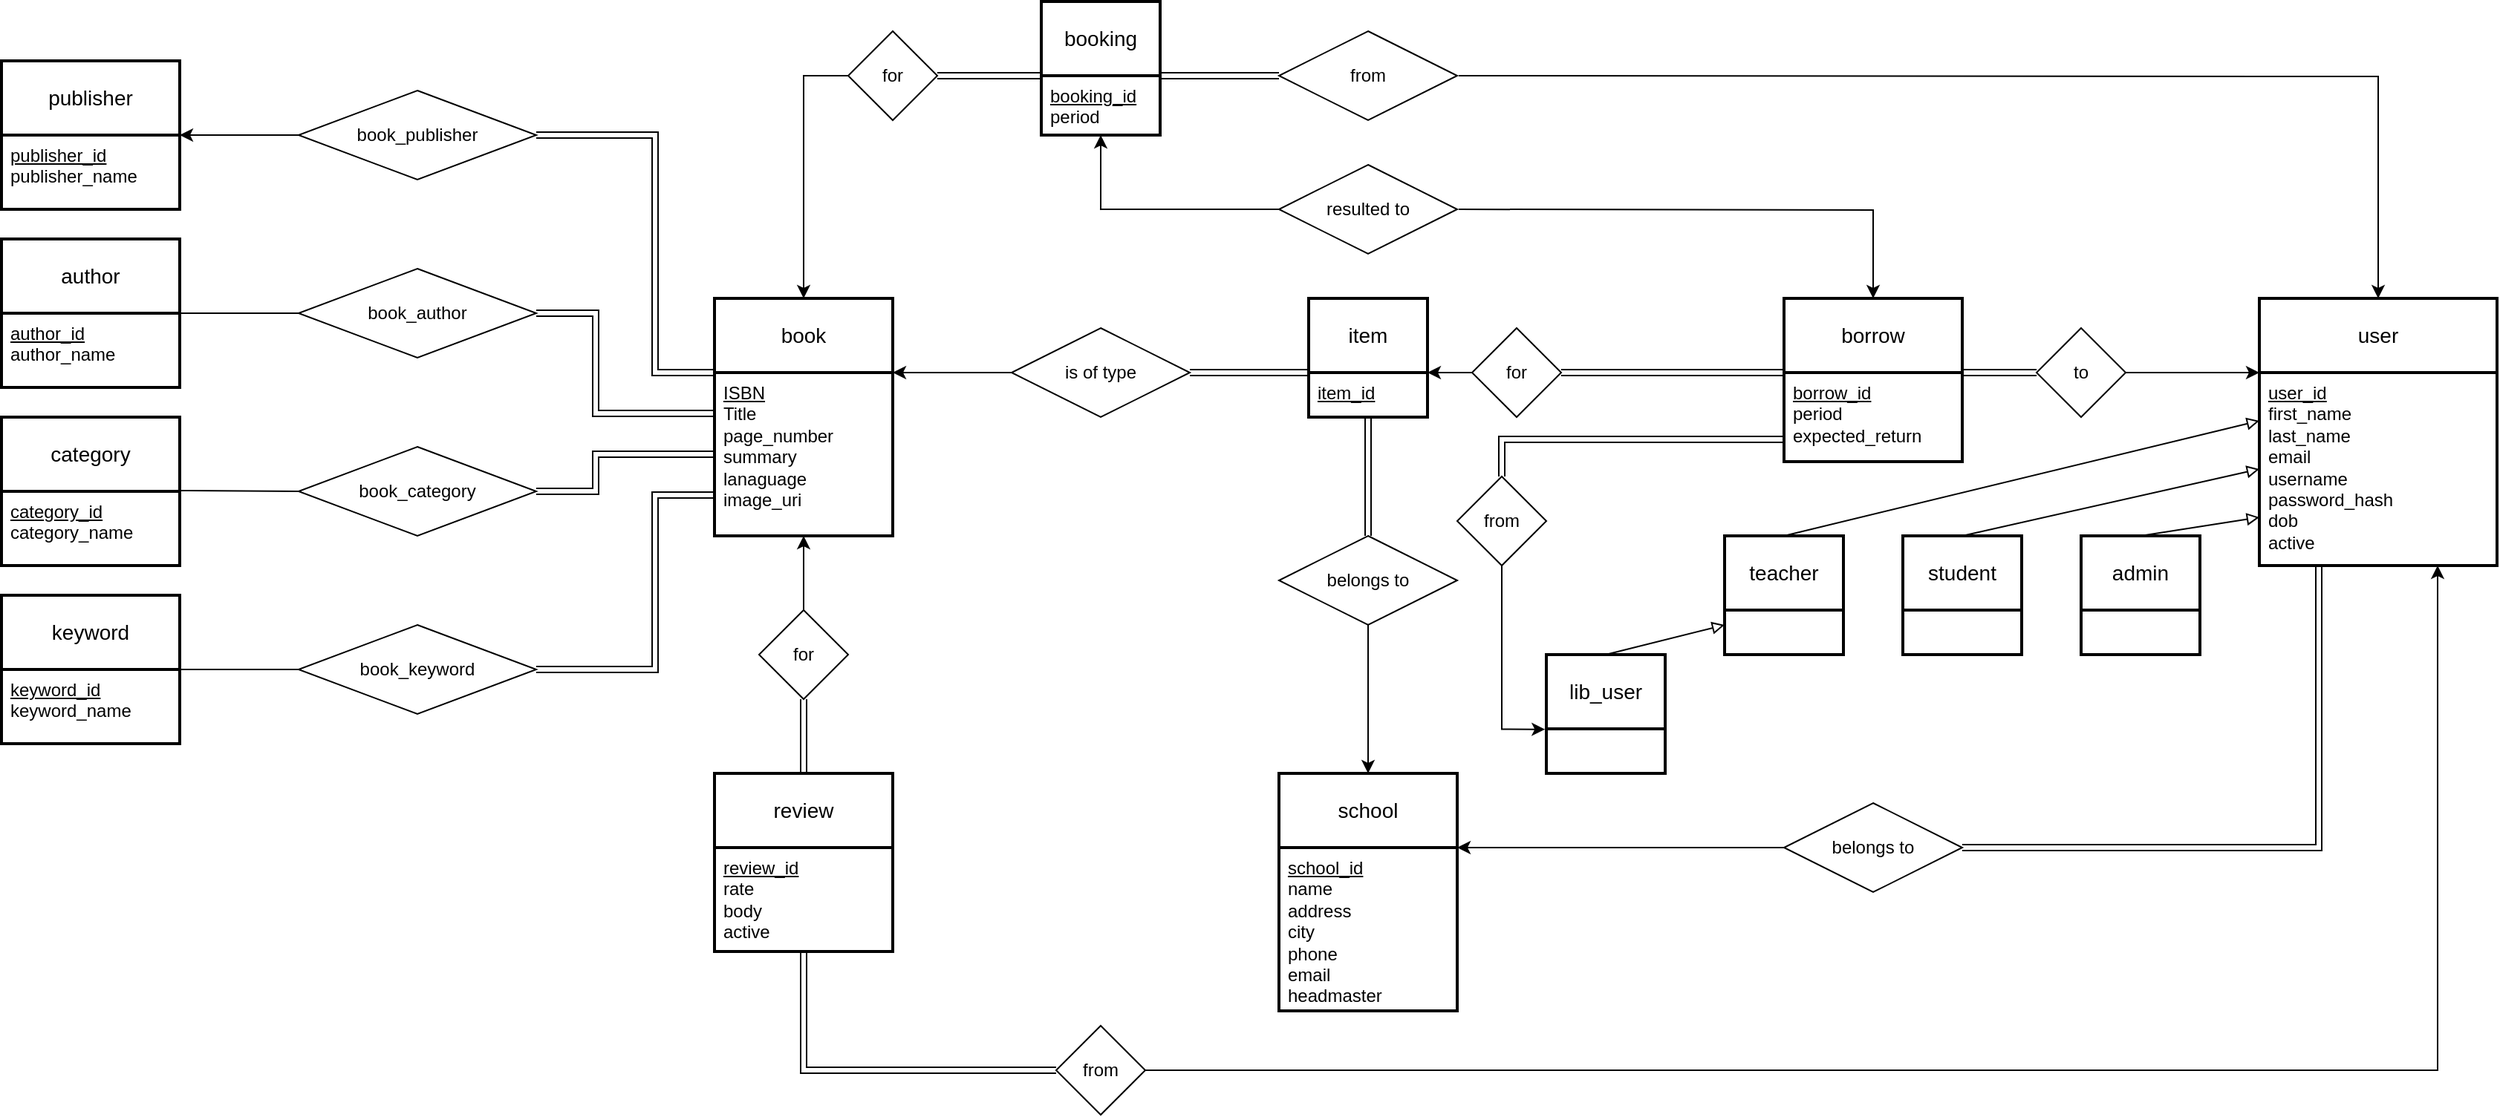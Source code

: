 <mxfile version="21.2.8" type="device">
  <diagram name="Page-1" id="K02rQsSgCOEPKs6jDngl">
    <mxGraphModel dx="1300" dy="1929" grid="1" gridSize="10" guides="1" tooltips="1" connect="1" arrows="1" fold="1" page="1" pageScale="1" pageWidth="850" pageHeight="1100" math="0" shadow="0">
      <root>
        <mxCell id="0" />
        <mxCell id="1" parent="0" />
        <mxCell id="0E2KTgVxplkW89SJ2_P--50" value="book" style="swimlane;childLayout=stackLayout;horizontal=1;startSize=50;horizontalStack=0;rounded=0;fontSize=14;fontStyle=0;strokeWidth=2;resizeParent=0;resizeLast=1;shadow=0;dashed=0;align=center;arcSize=4;whiteSpace=wrap;html=1;swimlaneLine=1;" vertex="1" parent="1">
          <mxGeometry x="520" y="200" width="120" height="160" as="geometry" />
        </mxCell>
        <mxCell id="0E2KTgVxplkW89SJ2_P--51" value="&lt;u&gt;ISBN&lt;br&gt;&lt;/u&gt;Title&lt;br&gt;page_number&lt;br&gt;summary&lt;br&gt;lanaguage&lt;br&gt;image_uri" style="align=left;strokeColor=none;fillColor=none;spacingLeft=4;fontSize=12;verticalAlign=top;resizable=0;rotatable=0;part=1;html=1;" vertex="1" parent="0E2KTgVxplkW89SJ2_P--50">
          <mxGeometry y="50" width="120" height="110" as="geometry" />
        </mxCell>
        <mxCell id="0E2KTgVxplkW89SJ2_P--52" value="author" style="swimlane;childLayout=stackLayout;horizontal=1;startSize=50;horizontalStack=0;rounded=0;fontSize=14;fontStyle=0;strokeWidth=2;resizeParent=0;resizeLast=1;shadow=0;dashed=0;align=center;arcSize=4;whiteSpace=wrap;html=1;" vertex="1" parent="1">
          <mxGeometry x="40" y="160" width="120" height="100" as="geometry" />
        </mxCell>
        <mxCell id="0E2KTgVxplkW89SJ2_P--53" value="&lt;u&gt;author_id&lt;/u&gt;&lt;br&gt;author_name" style="align=left;strokeColor=none;fillColor=none;spacingLeft=4;fontSize=12;verticalAlign=top;resizable=0;rotatable=0;part=1;html=1;" vertex="1" parent="0E2KTgVxplkW89SJ2_P--52">
          <mxGeometry y="50" width="120" height="50" as="geometry" />
        </mxCell>
        <mxCell id="0E2KTgVxplkW89SJ2_P--55" value="category" style="swimlane;childLayout=stackLayout;horizontal=1;startSize=50;horizontalStack=0;rounded=0;fontSize=14;fontStyle=0;strokeWidth=2;resizeParent=0;resizeLast=1;shadow=0;dashed=0;align=center;arcSize=4;whiteSpace=wrap;html=1;" vertex="1" parent="1">
          <mxGeometry x="40" y="280" width="120" height="100" as="geometry" />
        </mxCell>
        <mxCell id="0E2KTgVxplkW89SJ2_P--56" value="&lt;u&gt;category_id&lt;/u&gt;&lt;br&gt;category_name" style="align=left;strokeColor=none;fillColor=none;spacingLeft=4;fontSize=12;verticalAlign=top;resizable=0;rotatable=0;part=1;html=1;" vertex="1" parent="0E2KTgVxplkW89SJ2_P--55">
          <mxGeometry y="50" width="120" height="50" as="geometry" />
        </mxCell>
        <mxCell id="0E2KTgVxplkW89SJ2_P--59" value="keyword" style="swimlane;childLayout=stackLayout;horizontal=1;startSize=50;horizontalStack=0;rounded=0;fontSize=14;fontStyle=0;strokeWidth=2;resizeParent=0;resizeLast=1;shadow=0;dashed=0;align=center;arcSize=4;whiteSpace=wrap;html=1;" vertex="1" parent="1">
          <mxGeometry x="40" y="400" width="120" height="100" as="geometry" />
        </mxCell>
        <mxCell id="0E2KTgVxplkW89SJ2_P--60" value="&lt;u&gt;keyword_id&lt;br&gt;&lt;/u&gt;keyword_name" style="align=left;strokeColor=none;fillColor=none;spacingLeft=4;fontSize=12;verticalAlign=top;resizable=0;rotatable=0;part=1;html=1;" vertex="1" parent="0E2KTgVxplkW89SJ2_P--59">
          <mxGeometry y="50" width="120" height="50" as="geometry" />
        </mxCell>
        <mxCell id="0E2KTgVxplkW89SJ2_P--61" value="publisher" style="swimlane;childLayout=stackLayout;horizontal=1;startSize=50;horizontalStack=0;rounded=0;fontSize=14;fontStyle=0;strokeWidth=2;resizeParent=0;resizeLast=1;shadow=0;dashed=0;align=center;arcSize=4;whiteSpace=wrap;html=1;" vertex="1" parent="1">
          <mxGeometry x="40" y="40" width="120" height="100" as="geometry" />
        </mxCell>
        <mxCell id="0E2KTgVxplkW89SJ2_P--62" value="&lt;u&gt;publisher_id&lt;/u&gt;&lt;br&gt;publisher_name" style="align=left;strokeColor=none;fillColor=none;spacingLeft=4;fontSize=12;verticalAlign=top;resizable=0;rotatable=0;part=1;html=1;" vertex="1" parent="0E2KTgVxplkW89SJ2_P--61">
          <mxGeometry y="50" width="120" height="50" as="geometry" />
        </mxCell>
        <mxCell id="0E2KTgVxplkW89SJ2_P--94" style="rounded=0;orthogonalLoop=1;jettySize=auto;html=1;exitX=0;exitY=0.5;exitDx=0;exitDy=0;entryX=1;entryY=0;entryDx=0;entryDy=0;" edge="1" parent="1" source="0E2KTgVxplkW89SJ2_P--63" target="0E2KTgVxplkW89SJ2_P--62">
          <mxGeometry relative="1" as="geometry" />
        </mxCell>
        <mxCell id="0E2KTgVxplkW89SJ2_P--165" style="edgeStyle=orthogonalEdgeStyle;rounded=0;orthogonalLoop=1;jettySize=auto;html=1;exitX=1;exitY=0.5;exitDx=0;exitDy=0;entryX=0;entryY=0;entryDx=0;entryDy=0;endArrow=none;endFill=0;shape=link;" edge="1" parent="1" source="0E2KTgVxplkW89SJ2_P--63" target="0E2KTgVxplkW89SJ2_P--51">
          <mxGeometry relative="1" as="geometry">
            <Array as="points">
              <mxPoint x="480" y="90" />
              <mxPoint x="480" y="250" />
            </Array>
          </mxGeometry>
        </mxCell>
        <mxCell id="0E2KTgVxplkW89SJ2_P--63" value="book_publisher" style="shape=rhombus;perimeter=rhombusPerimeter;whiteSpace=wrap;html=1;align=center;" vertex="1" parent="1">
          <mxGeometry x="240" y="60" width="160" height="60" as="geometry" />
        </mxCell>
        <mxCell id="0E2KTgVxplkW89SJ2_P--166" style="edgeStyle=orthogonalEdgeStyle;rounded=0;orthogonalLoop=1;jettySize=auto;html=1;exitX=1;exitY=0.5;exitDx=0;exitDy=0;entryX=0;entryY=0.25;entryDx=0;entryDy=0;startArrow=none;startFill=0;endArrow=none;endFill=0;shape=link;" edge="1" parent="1" source="0E2KTgVxplkW89SJ2_P--64" target="0E2KTgVxplkW89SJ2_P--51">
          <mxGeometry relative="1" as="geometry">
            <Array as="points">
              <mxPoint x="440" y="210" />
              <mxPoint x="440" y="278" />
            </Array>
          </mxGeometry>
        </mxCell>
        <mxCell id="0E2KTgVxplkW89SJ2_P--64" value="book_author" style="shape=rhombus;perimeter=rhombusPerimeter;whiteSpace=wrap;html=1;align=center;" vertex="1" parent="1">
          <mxGeometry x="240" y="180" width="160" height="60" as="geometry" />
        </mxCell>
        <mxCell id="0E2KTgVxplkW89SJ2_P--167" style="edgeStyle=orthogonalEdgeStyle;rounded=0;orthogonalLoop=1;jettySize=auto;html=1;entryX=0;entryY=0.5;entryDx=0;entryDy=0;endArrow=none;endFill=0;shape=link;" edge="1" parent="1" source="0E2KTgVxplkW89SJ2_P--65" target="0E2KTgVxplkW89SJ2_P--51">
          <mxGeometry relative="1" as="geometry">
            <Array as="points">
              <mxPoint x="440" y="330" />
              <mxPoint x="440" y="305" />
            </Array>
          </mxGeometry>
        </mxCell>
        <mxCell id="0E2KTgVxplkW89SJ2_P--65" value="book_category" style="shape=rhombus;perimeter=rhombusPerimeter;whiteSpace=wrap;html=1;align=center;" vertex="1" parent="1">
          <mxGeometry x="240" y="300" width="160" height="60" as="geometry" />
        </mxCell>
        <mxCell id="0E2KTgVxplkW89SJ2_P--169" style="edgeStyle=orthogonalEdgeStyle;rounded=0;orthogonalLoop=1;jettySize=auto;html=1;exitX=1;exitY=0.5;exitDx=0;exitDy=0;entryX=0;entryY=0.75;entryDx=0;entryDy=0;shape=link;" edge="1" parent="1" source="0E2KTgVxplkW89SJ2_P--66" target="0E2KTgVxplkW89SJ2_P--51">
          <mxGeometry relative="1" as="geometry">
            <Array as="points">
              <mxPoint x="480" y="450" />
              <mxPoint x="480" y="333" />
            </Array>
          </mxGeometry>
        </mxCell>
        <mxCell id="0E2KTgVxplkW89SJ2_P--66" value="book_keyword" style="shape=rhombus;perimeter=rhombusPerimeter;whiteSpace=wrap;html=1;align=center;" vertex="1" parent="1">
          <mxGeometry x="240" y="420" width="160" height="60" as="geometry" />
        </mxCell>
        <mxCell id="0E2KTgVxplkW89SJ2_P--95" value="" style="endArrow=none;html=1;rounded=0;exitX=1;exitY=0;exitDx=0;exitDy=0;entryX=0;entryY=0.5;entryDx=0;entryDy=0;" edge="1" parent="1" source="0E2KTgVxplkW89SJ2_P--53" target="0E2KTgVxplkW89SJ2_P--64">
          <mxGeometry relative="1" as="geometry">
            <mxPoint x="170" y="260" as="sourcePoint" />
            <mxPoint x="330" y="260" as="targetPoint" />
          </mxGeometry>
        </mxCell>
        <mxCell id="0E2KTgVxplkW89SJ2_P--97" value="" style="endArrow=none;html=1;rounded=0;entryX=0;entryY=0.5;entryDx=0;entryDy=0;" edge="1" parent="1" target="0E2KTgVxplkW89SJ2_P--65">
          <mxGeometry relative="1" as="geometry">
            <mxPoint x="160" y="329.5" as="sourcePoint" />
            <mxPoint x="220" y="330" as="targetPoint" />
          </mxGeometry>
        </mxCell>
        <mxCell id="0E2KTgVxplkW89SJ2_P--98" value="" style="endArrow=none;html=1;rounded=0;entryX=0;entryY=0.5;entryDx=0;entryDy=0;" edge="1" parent="1" target="0E2KTgVxplkW89SJ2_P--66">
          <mxGeometry relative="1" as="geometry">
            <mxPoint x="160" y="450" as="sourcePoint" />
            <mxPoint x="230" y="450" as="targetPoint" />
          </mxGeometry>
        </mxCell>
        <mxCell id="0E2KTgVxplkW89SJ2_P--112" value="item" style="swimlane;childLayout=stackLayout;horizontal=1;startSize=50;horizontalStack=0;rounded=0;fontSize=14;fontStyle=0;strokeWidth=2;resizeParent=0;resizeLast=1;shadow=0;dashed=0;align=center;arcSize=4;whiteSpace=wrap;html=1;" vertex="1" parent="1">
          <mxGeometry x="920" y="200" width="80" height="80" as="geometry" />
        </mxCell>
        <mxCell id="0E2KTgVxplkW89SJ2_P--113" value="&lt;u&gt;item_id&lt;/u&gt;" style="align=left;strokeColor=none;fillColor=none;spacingLeft=4;fontSize=12;verticalAlign=top;resizable=0;rotatable=0;part=1;html=1;" vertex="1" parent="0E2KTgVxplkW89SJ2_P--112">
          <mxGeometry y="50" width="80" height="30" as="geometry" />
        </mxCell>
        <mxCell id="0E2KTgVxplkW89SJ2_P--116" style="rounded=0;orthogonalLoop=1;jettySize=auto;html=1;entryX=1;entryY=0;entryDx=0;entryDy=0;" edge="1" parent="1" source="0E2KTgVxplkW89SJ2_P--115" target="0E2KTgVxplkW89SJ2_P--51">
          <mxGeometry relative="1" as="geometry" />
        </mxCell>
        <mxCell id="0E2KTgVxplkW89SJ2_P--115" value="is of type" style="shape=rhombus;perimeter=rhombusPerimeter;whiteSpace=wrap;html=1;align=center;" vertex="1" parent="1">
          <mxGeometry x="720" y="220" width="120" height="60" as="geometry" />
        </mxCell>
        <mxCell id="0E2KTgVxplkW89SJ2_P--117" value="" style="endArrow=none;html=1;rounded=0;entryX=0;entryY=0;entryDx=0;entryDy=0;shape=link;exitX=1;exitY=0.5;exitDx=0;exitDy=0;" edge="1" parent="1" source="0E2KTgVxplkW89SJ2_P--115" target="0E2KTgVxplkW89SJ2_P--113">
          <mxGeometry relative="1" as="geometry">
            <mxPoint x="840" y="249.5" as="sourcePoint" />
            <mxPoint x="1000" y="249.5" as="targetPoint" />
          </mxGeometry>
        </mxCell>
        <mxCell id="0E2KTgVxplkW89SJ2_P--119" value="school" style="swimlane;childLayout=stackLayout;horizontal=1;startSize=50;horizontalStack=0;rounded=0;fontSize=14;fontStyle=0;strokeWidth=2;resizeParent=0;resizeLast=1;shadow=0;dashed=0;align=center;arcSize=4;whiteSpace=wrap;html=1;" vertex="1" parent="1">
          <mxGeometry x="900" y="520" width="120" height="160" as="geometry" />
        </mxCell>
        <mxCell id="0E2KTgVxplkW89SJ2_P--120" value="&lt;u&gt;school_id&lt;/u&gt;&lt;br&gt;name&lt;br&gt;address&lt;br&gt;city&lt;br&gt;phone&lt;br&gt;email&lt;br&gt;headmaster" style="align=left;strokeColor=none;fillColor=none;spacingLeft=4;fontSize=12;verticalAlign=top;resizable=0;rotatable=0;part=1;html=1;" vertex="1" parent="0E2KTgVxplkW89SJ2_P--119">
          <mxGeometry y="50" width="120" height="110" as="geometry" />
        </mxCell>
        <mxCell id="0E2KTgVxplkW89SJ2_P--125" style="edgeStyle=orthogonalEdgeStyle;rounded=0;orthogonalLoop=1;jettySize=auto;html=1;exitX=0.5;exitY=1;exitDx=0;exitDy=0;entryX=0.5;entryY=0;entryDx=0;entryDy=0;" edge="1" parent="1" source="0E2KTgVxplkW89SJ2_P--121" target="0E2KTgVxplkW89SJ2_P--119">
          <mxGeometry relative="1" as="geometry" />
        </mxCell>
        <mxCell id="0E2KTgVxplkW89SJ2_P--121" value="belongs to" style="shape=rhombus;perimeter=rhombusPerimeter;whiteSpace=wrap;html=1;align=center;" vertex="1" parent="1">
          <mxGeometry x="900" y="360" width="120" height="60" as="geometry" />
        </mxCell>
        <mxCell id="0E2KTgVxplkW89SJ2_P--122" value="" style="endArrow=none;html=1;rounded=0;entryX=0.5;entryY=1;entryDx=0;entryDy=0;exitX=0.5;exitY=0;exitDx=0;exitDy=0;shape=link;" edge="1" parent="1" source="0E2KTgVxplkW89SJ2_P--121" target="0E2KTgVxplkW89SJ2_P--113">
          <mxGeometry relative="1" as="geometry">
            <mxPoint x="740" y="410" as="sourcePoint" />
            <mxPoint x="900" y="410" as="targetPoint" />
          </mxGeometry>
        </mxCell>
        <mxCell id="0E2KTgVxplkW89SJ2_P--126" value="user" style="swimlane;childLayout=stackLayout;horizontal=1;startSize=50;horizontalStack=0;rounded=0;fontSize=14;fontStyle=0;strokeWidth=2;resizeParent=0;resizeLast=1;shadow=0;dashed=0;align=center;arcSize=4;whiteSpace=wrap;html=1;" vertex="1" parent="1">
          <mxGeometry x="1560" y="200" width="160" height="180" as="geometry" />
        </mxCell>
        <mxCell id="0E2KTgVxplkW89SJ2_P--127" value="&lt;u&gt;user_id&lt;/u&gt;&lt;br&gt;first_name&lt;br&gt;last_name&lt;br&gt;email&lt;br&gt;username&lt;br&gt;password_hash&lt;br&gt;dob&lt;br&gt;active" style="align=left;strokeColor=none;fillColor=none;spacingLeft=4;fontSize=12;verticalAlign=top;resizable=0;rotatable=0;part=1;html=1;" vertex="1" parent="0E2KTgVxplkW89SJ2_P--126">
          <mxGeometry y="50" width="160" height="130" as="geometry" />
        </mxCell>
        <mxCell id="0E2KTgVxplkW89SJ2_P--130" style="edgeStyle=orthogonalEdgeStyle;rounded=0;orthogonalLoop=1;jettySize=auto;html=1;exitX=0;exitY=0.5;exitDx=0;exitDy=0;entryX=1;entryY=0;entryDx=0;entryDy=0;" edge="1" parent="1" source="0E2KTgVxplkW89SJ2_P--128" target="0E2KTgVxplkW89SJ2_P--120">
          <mxGeometry relative="1" as="geometry">
            <Array as="points">
              <mxPoint x="1130" y="570" />
              <mxPoint x="1130" y="570" />
            </Array>
          </mxGeometry>
        </mxCell>
        <mxCell id="0E2KTgVxplkW89SJ2_P--128" value="belongs to" style="shape=rhombus;perimeter=rhombusPerimeter;whiteSpace=wrap;html=1;align=center;" vertex="1" parent="1">
          <mxGeometry x="1240" y="540" width="120" height="60" as="geometry" />
        </mxCell>
        <mxCell id="0E2KTgVxplkW89SJ2_P--131" value="" style="endArrow=none;html=1;rounded=0;exitX=1;exitY=0.5;exitDx=0;exitDy=0;edgeStyle=orthogonalEdgeStyle;shape=link;entryX=0.25;entryY=1;entryDx=0;entryDy=0;" edge="1" parent="1" source="0E2KTgVxplkW89SJ2_P--128" target="0E2KTgVxplkW89SJ2_P--127">
          <mxGeometry relative="1" as="geometry">
            <mxPoint x="1260" y="570" as="sourcePoint" />
            <mxPoint x="1600" y="400" as="targetPoint" />
            <Array as="points">
              <mxPoint x="1600" y="570" />
            </Array>
          </mxGeometry>
        </mxCell>
        <mxCell id="0E2KTgVxplkW89SJ2_P--135" value="booking" style="swimlane;childLayout=stackLayout;horizontal=1;startSize=50;horizontalStack=0;rounded=0;fontSize=14;fontStyle=0;strokeWidth=2;resizeParent=0;resizeLast=1;shadow=0;dashed=0;align=center;arcSize=4;whiteSpace=wrap;html=1;" vertex="1" parent="1">
          <mxGeometry x="740" width="80" height="90" as="geometry" />
        </mxCell>
        <mxCell id="0E2KTgVxplkW89SJ2_P--136" value="&lt;u&gt;booking_id&lt;/u&gt;&lt;br&gt;period" style="align=left;strokeColor=none;fillColor=none;spacingLeft=4;fontSize=12;verticalAlign=top;resizable=0;rotatable=0;part=1;html=1;" vertex="1" parent="0E2KTgVxplkW89SJ2_P--135">
          <mxGeometry y="50" width="80" height="40" as="geometry" />
        </mxCell>
        <mxCell id="0E2KTgVxplkW89SJ2_P--139" style="edgeStyle=orthogonalEdgeStyle;rounded=0;orthogonalLoop=1;jettySize=auto;html=1;exitX=0;exitY=0.5;exitDx=0;exitDy=0;" edge="1" parent="1" source="0E2KTgVxplkW89SJ2_P--137" target="0E2KTgVxplkW89SJ2_P--50">
          <mxGeometry relative="1" as="geometry" />
        </mxCell>
        <mxCell id="0E2KTgVxplkW89SJ2_P--137" value="for" style="shape=rhombus;perimeter=rhombusPerimeter;whiteSpace=wrap;html=1;align=center;" vertex="1" parent="1">
          <mxGeometry x="610" y="20" width="60" height="60" as="geometry" />
        </mxCell>
        <mxCell id="0E2KTgVxplkW89SJ2_P--140" value="" style="endArrow=none;html=1;rounded=0;exitX=1;exitY=0.5;exitDx=0;exitDy=0;entryX=0;entryY=0;entryDx=0;entryDy=0;shape=link;" edge="1" parent="1" source="0E2KTgVxplkW89SJ2_P--137" target="0E2KTgVxplkW89SJ2_P--136">
          <mxGeometry relative="1" as="geometry">
            <mxPoint x="700" y="90" as="sourcePoint" />
            <mxPoint x="860" y="90" as="targetPoint" />
          </mxGeometry>
        </mxCell>
        <mxCell id="0E2KTgVxplkW89SJ2_P--144" style="edgeStyle=orthogonalEdgeStyle;rounded=0;orthogonalLoop=1;jettySize=auto;html=1;entryX=0.5;entryY=0;entryDx=0;entryDy=0;" edge="1" parent="1" target="0E2KTgVxplkW89SJ2_P--126">
          <mxGeometry relative="1" as="geometry">
            <mxPoint x="1021" y="50" as="sourcePoint" />
            <mxPoint x="1511" y="200" as="targetPoint" />
          </mxGeometry>
        </mxCell>
        <mxCell id="0E2KTgVxplkW89SJ2_P--142" value="from" style="shape=rhombus;perimeter=rhombusPerimeter;whiteSpace=wrap;html=1;align=center;" vertex="1" parent="1">
          <mxGeometry x="900" y="20" width="120" height="60" as="geometry" />
        </mxCell>
        <mxCell id="0E2KTgVxplkW89SJ2_P--143" value="" style="endArrow=none;html=1;rounded=0;exitX=1;exitY=0;exitDx=0;exitDy=0;entryX=0;entryY=0.5;entryDx=0;entryDy=0;shape=link;" edge="1" parent="1" source="0E2KTgVxplkW89SJ2_P--136" target="0E2KTgVxplkW89SJ2_P--142">
          <mxGeometry relative="1" as="geometry">
            <mxPoint x="840" y="100" as="sourcePoint" />
            <mxPoint x="1000" y="100" as="targetPoint" />
          </mxGeometry>
        </mxCell>
        <mxCell id="0E2KTgVxplkW89SJ2_P--145" value="borrow" style="swimlane;childLayout=stackLayout;horizontal=1;startSize=50;horizontalStack=0;rounded=0;fontSize=14;fontStyle=0;strokeWidth=2;resizeParent=0;resizeLast=1;shadow=0;dashed=0;align=center;arcSize=4;whiteSpace=wrap;html=1;" vertex="1" parent="1">
          <mxGeometry x="1240" y="200" width="120" height="110" as="geometry" />
        </mxCell>
        <mxCell id="0E2KTgVxplkW89SJ2_P--146" value="&lt;u&gt;borrow_id&lt;/u&gt;&lt;br&gt;period&lt;br&gt;expected_return" style="align=left;strokeColor=none;fillColor=none;spacingLeft=4;fontSize=12;verticalAlign=top;resizable=0;rotatable=0;part=1;html=1;" vertex="1" parent="0E2KTgVxplkW89SJ2_P--145">
          <mxGeometry y="50" width="120" height="60" as="geometry" />
        </mxCell>
        <mxCell id="0E2KTgVxplkW89SJ2_P--151" style="rounded=0;orthogonalLoop=1;jettySize=auto;html=1;entryX=1;entryY=0;entryDx=0;entryDy=0;" edge="1" parent="1" source="0E2KTgVxplkW89SJ2_P--150" target="0E2KTgVxplkW89SJ2_P--113">
          <mxGeometry relative="1" as="geometry" />
        </mxCell>
        <mxCell id="0E2KTgVxplkW89SJ2_P--175" style="rounded=0;orthogonalLoop=1;jettySize=auto;html=1;exitX=1;exitY=0.5;exitDx=0;exitDy=0;entryX=0;entryY=0;entryDx=0;entryDy=0;shape=link;" edge="1" parent="1" source="0E2KTgVxplkW89SJ2_P--150" target="0E2KTgVxplkW89SJ2_P--146">
          <mxGeometry relative="1" as="geometry" />
        </mxCell>
        <mxCell id="0E2KTgVxplkW89SJ2_P--150" value="for" style="shape=rhombus;perimeter=rhombusPerimeter;whiteSpace=wrap;html=1;align=center;" vertex="1" parent="1">
          <mxGeometry x="1030" y="220" width="60" height="60" as="geometry" />
        </mxCell>
        <mxCell id="0E2KTgVxplkW89SJ2_P--176" style="rounded=0;orthogonalLoop=1;jettySize=auto;html=1;exitX=1;exitY=0.5;exitDx=0;exitDy=0;entryX=0;entryY=0;entryDx=0;entryDy=0;" edge="1" parent="1" source="0E2KTgVxplkW89SJ2_P--154" target="0E2KTgVxplkW89SJ2_P--127">
          <mxGeometry relative="1" as="geometry" />
        </mxCell>
        <mxCell id="0E2KTgVxplkW89SJ2_P--154" value="to" style="shape=rhombus;perimeter=rhombusPerimeter;whiteSpace=wrap;html=1;align=center;" vertex="1" parent="1">
          <mxGeometry x="1410" y="220" width="60" height="60" as="geometry" />
        </mxCell>
        <mxCell id="0E2KTgVxplkW89SJ2_P--158" style="edgeStyle=orthogonalEdgeStyle;rounded=0;orthogonalLoop=1;jettySize=auto;html=1;exitX=0;exitY=0.5;exitDx=0;exitDy=0;entryX=0.5;entryY=1;entryDx=0;entryDy=0;" edge="1" parent="1" source="0E2KTgVxplkW89SJ2_P--157" target="0E2KTgVxplkW89SJ2_P--136">
          <mxGeometry relative="1" as="geometry" />
        </mxCell>
        <mxCell id="0E2KTgVxplkW89SJ2_P--159" style="edgeStyle=orthogonalEdgeStyle;rounded=0;orthogonalLoop=1;jettySize=auto;html=1;exitX=1;exitY=0.5;exitDx=0;exitDy=0;entryX=0.5;entryY=0;entryDx=0;entryDy=0;" edge="1" parent="1" target="0E2KTgVxplkW89SJ2_P--145">
          <mxGeometry relative="1" as="geometry">
            <mxPoint x="1021" y="140" as="sourcePoint" />
          </mxGeometry>
        </mxCell>
        <mxCell id="0E2KTgVxplkW89SJ2_P--157" value="resulted to" style="shape=rhombus;perimeter=rhombusPerimeter;whiteSpace=wrap;html=1;align=center;" vertex="1" parent="1">
          <mxGeometry x="900" y="110" width="120" height="60" as="geometry" />
        </mxCell>
        <mxCell id="0E2KTgVxplkW89SJ2_P--181" style="rounded=0;orthogonalLoop=1;jettySize=auto;html=1;exitX=0.5;exitY=0;exitDx=0;exitDy=0;entryX=0;entryY=0.25;entryDx=0;entryDy=0;endArrow=block;endFill=0;" edge="1" parent="1" source="0E2KTgVxplkW89SJ2_P--160" target="0E2KTgVxplkW89SJ2_P--127">
          <mxGeometry relative="1" as="geometry" />
        </mxCell>
        <mxCell id="0E2KTgVxplkW89SJ2_P--160" value="teacher" style="swimlane;childLayout=stackLayout;horizontal=1;startSize=50;horizontalStack=0;rounded=0;fontSize=14;fontStyle=0;strokeWidth=2;resizeParent=0;resizeLast=1;shadow=0;dashed=0;align=center;arcSize=4;whiteSpace=wrap;html=1;" vertex="1" parent="1">
          <mxGeometry x="1200" y="360" width="80" height="80" as="geometry" />
        </mxCell>
        <mxCell id="0E2KTgVxplkW89SJ2_P--170" style="rounded=0;orthogonalLoop=1;jettySize=auto;html=1;exitX=0.5;exitY=0;exitDx=0;exitDy=0;entryX=0;entryY=0.5;entryDx=0;entryDy=0;endArrow=block;endFill=0;" edge="1" parent="1" source="0E2KTgVxplkW89SJ2_P--162" target="0E2KTgVxplkW89SJ2_P--127">
          <mxGeometry relative="1" as="geometry">
            <mxPoint x="1510" y="307.2" as="targetPoint" />
          </mxGeometry>
        </mxCell>
        <mxCell id="0E2KTgVxplkW89SJ2_P--162" value="student" style="swimlane;childLayout=stackLayout;horizontal=1;startSize=50;horizontalStack=0;rounded=0;fontSize=14;fontStyle=0;strokeWidth=2;resizeParent=0;resizeLast=1;shadow=0;dashed=0;align=center;arcSize=4;whiteSpace=wrap;html=1;" vertex="1" parent="1">
          <mxGeometry x="1320" y="360" width="80" height="80" as="geometry" />
        </mxCell>
        <mxCell id="0E2KTgVxplkW89SJ2_P--179" style="rounded=0;orthogonalLoop=1;jettySize=auto;html=1;exitX=0.5;exitY=0;exitDx=0;exitDy=0;endArrow=block;endFill=0;entryX=0;entryY=0.75;entryDx=0;entryDy=0;" edge="1" parent="1" source="0E2KTgVxplkW89SJ2_P--163" target="0E2KTgVxplkW89SJ2_P--127">
          <mxGeometry relative="1" as="geometry">
            <mxPoint x="1500" y="340" as="targetPoint" />
          </mxGeometry>
        </mxCell>
        <mxCell id="0E2KTgVxplkW89SJ2_P--163" value="admin" style="swimlane;childLayout=stackLayout;horizontal=1;startSize=50;horizontalStack=0;rounded=0;fontSize=14;fontStyle=0;strokeWidth=2;resizeParent=0;resizeLast=1;shadow=0;dashed=0;align=center;arcSize=4;whiteSpace=wrap;html=1;" vertex="1" parent="1">
          <mxGeometry x="1440" y="360" width="80" height="80" as="geometry" />
        </mxCell>
        <mxCell id="0E2KTgVxplkW89SJ2_P--182" style="rounded=0;orthogonalLoop=1;jettySize=auto;html=1;exitX=0.5;exitY=0;exitDx=0;exitDy=0;entryX=0;entryY=0.75;entryDx=0;entryDy=0;endArrow=block;endFill=0;" edge="1" parent="1" source="0E2KTgVxplkW89SJ2_P--174" target="0E2KTgVxplkW89SJ2_P--160">
          <mxGeometry relative="1" as="geometry" />
        </mxCell>
        <mxCell id="0E2KTgVxplkW89SJ2_P--174" value="lib_user" style="swimlane;childLayout=stackLayout;horizontal=1;startSize=50;horizontalStack=0;rounded=0;fontSize=14;fontStyle=0;strokeWidth=2;resizeParent=0;resizeLast=1;shadow=0;dashed=0;align=center;arcSize=4;whiteSpace=wrap;html=1;" vertex="1" parent="1">
          <mxGeometry x="1080" y="440" width="80" height="80" as="geometry" />
        </mxCell>
        <mxCell id="0E2KTgVxplkW89SJ2_P--180" style="rounded=0;orthogonalLoop=1;jettySize=auto;html=1;exitX=1;exitY=0;exitDx=0;exitDy=0;entryX=0;entryY=0.5;entryDx=0;entryDy=0;shape=link;" edge="1" parent="1" source="0E2KTgVxplkW89SJ2_P--146" target="0E2KTgVxplkW89SJ2_P--154">
          <mxGeometry relative="1" as="geometry" />
        </mxCell>
        <mxCell id="0E2KTgVxplkW89SJ2_P--189" style="edgeStyle=orthogonalEdgeStyle;rounded=0;orthogonalLoop=1;jettySize=auto;html=1;entryX=-0.011;entryY=0.629;entryDx=0;entryDy=0;entryPerimeter=0;" edge="1" parent="1" source="0E2KTgVxplkW89SJ2_P--183" target="0E2KTgVxplkW89SJ2_P--174">
          <mxGeometry relative="1" as="geometry">
            <Array as="points">
              <mxPoint x="1050" y="490" />
            </Array>
          </mxGeometry>
        </mxCell>
        <mxCell id="0E2KTgVxplkW89SJ2_P--191" style="edgeStyle=orthogonalEdgeStyle;rounded=0;orthogonalLoop=1;jettySize=auto;html=1;exitX=0.5;exitY=0;exitDx=0;exitDy=0;entryX=0;entryY=0.75;entryDx=0;entryDy=0;shape=link;" edge="1" parent="1" source="0E2KTgVxplkW89SJ2_P--183" target="0E2KTgVxplkW89SJ2_P--146">
          <mxGeometry relative="1" as="geometry" />
        </mxCell>
        <mxCell id="0E2KTgVxplkW89SJ2_P--183" value="from" style="shape=rhombus;perimeter=rhombusPerimeter;whiteSpace=wrap;html=1;align=center;" vertex="1" parent="1">
          <mxGeometry x="1020" y="320" width="60" height="60" as="geometry" />
        </mxCell>
        <mxCell id="0E2KTgVxplkW89SJ2_P--192" value="review" style="swimlane;childLayout=stackLayout;horizontal=1;startSize=50;horizontalStack=0;rounded=0;fontSize=14;fontStyle=0;strokeWidth=2;resizeParent=0;resizeLast=1;shadow=0;dashed=0;align=center;arcSize=4;whiteSpace=wrap;html=1;" vertex="1" parent="1">
          <mxGeometry x="520" y="520" width="120" height="120" as="geometry" />
        </mxCell>
        <mxCell id="0E2KTgVxplkW89SJ2_P--193" value="&lt;u&gt;review_id&lt;/u&gt;&lt;br&gt;rate&lt;br&gt;body&lt;br&gt;active" style="align=left;strokeColor=none;fillColor=none;spacingLeft=4;fontSize=12;verticalAlign=top;resizable=0;rotatable=0;part=1;html=1;" vertex="1" parent="0E2KTgVxplkW89SJ2_P--192">
          <mxGeometry y="50" width="120" height="70" as="geometry" />
        </mxCell>
        <mxCell id="0E2KTgVxplkW89SJ2_P--196" style="edgeStyle=orthogonalEdgeStyle;rounded=0;orthogonalLoop=1;jettySize=auto;html=1;exitX=0.5;exitY=0;exitDx=0;exitDy=0;entryX=0.5;entryY=1;entryDx=0;entryDy=0;" edge="1" parent="1" source="0E2KTgVxplkW89SJ2_P--195" target="0E2KTgVxplkW89SJ2_P--51">
          <mxGeometry relative="1" as="geometry" />
        </mxCell>
        <mxCell id="0E2KTgVxplkW89SJ2_P--197" style="edgeStyle=orthogonalEdgeStyle;rounded=0;orthogonalLoop=1;jettySize=auto;html=1;exitX=0.5;exitY=1;exitDx=0;exitDy=0;shape=link;" edge="1" parent="1" source="0E2KTgVxplkW89SJ2_P--195" target="0E2KTgVxplkW89SJ2_P--192">
          <mxGeometry relative="1" as="geometry" />
        </mxCell>
        <mxCell id="0E2KTgVxplkW89SJ2_P--195" value="for" style="shape=rhombus;perimeter=rhombusPerimeter;whiteSpace=wrap;html=1;align=center;" vertex="1" parent="1">
          <mxGeometry x="550" y="410" width="60" height="60" as="geometry" />
        </mxCell>
        <mxCell id="0E2KTgVxplkW89SJ2_P--199" style="edgeStyle=orthogonalEdgeStyle;rounded=0;orthogonalLoop=1;jettySize=auto;html=1;exitX=0;exitY=0.5;exitDx=0;exitDy=0;entryX=0.5;entryY=1;entryDx=0;entryDy=0;shape=link;" edge="1" parent="1" source="0E2KTgVxplkW89SJ2_P--198" target="0E2KTgVxplkW89SJ2_P--193">
          <mxGeometry relative="1" as="geometry" />
        </mxCell>
        <mxCell id="0E2KTgVxplkW89SJ2_P--200" style="edgeStyle=orthogonalEdgeStyle;rounded=0;orthogonalLoop=1;jettySize=auto;html=1;exitX=1;exitY=0.5;exitDx=0;exitDy=0;entryX=0.75;entryY=1;entryDx=0;entryDy=0;" edge="1" parent="1" source="0E2KTgVxplkW89SJ2_P--198" target="0E2KTgVxplkW89SJ2_P--127">
          <mxGeometry relative="1" as="geometry" />
        </mxCell>
        <mxCell id="0E2KTgVxplkW89SJ2_P--198" value="from" style="shape=rhombus;perimeter=rhombusPerimeter;whiteSpace=wrap;html=1;align=center;" vertex="1" parent="1">
          <mxGeometry x="750" y="690" width="60" height="60" as="geometry" />
        </mxCell>
      </root>
    </mxGraphModel>
  </diagram>
</mxfile>
